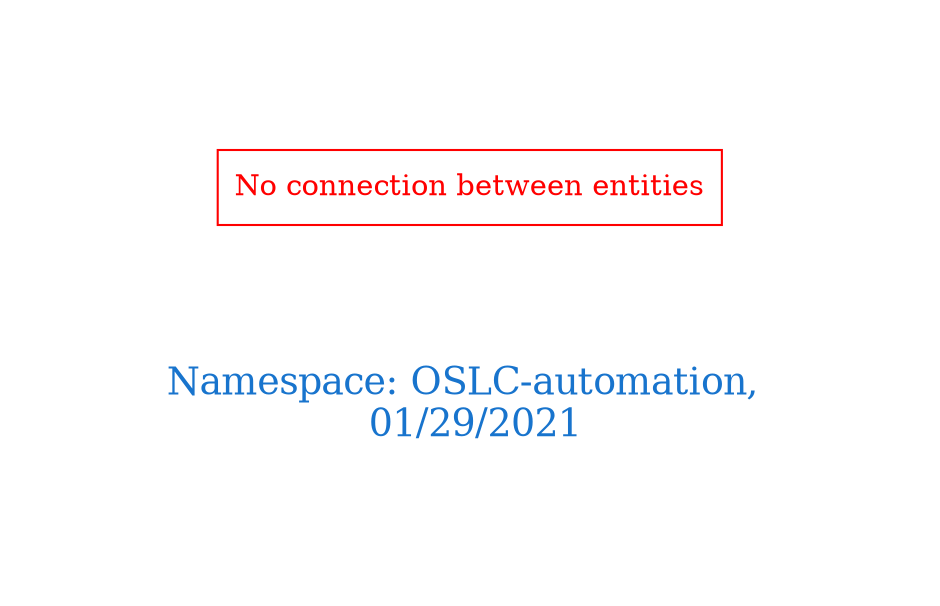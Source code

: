 digraph OGIT_ontology {
 graph [ rankdir= LR,pad=1 
fontsize = 18,
fontcolor= dodgerblue3,label = "\n\n\nNamespace: OSLC-automation, \n 01/29/2021"];
node[shape=polygon];
edge [  color="gray81"];

"No connection between entities" [fontcolor = "red",color="red", shape="polygon"]
}
